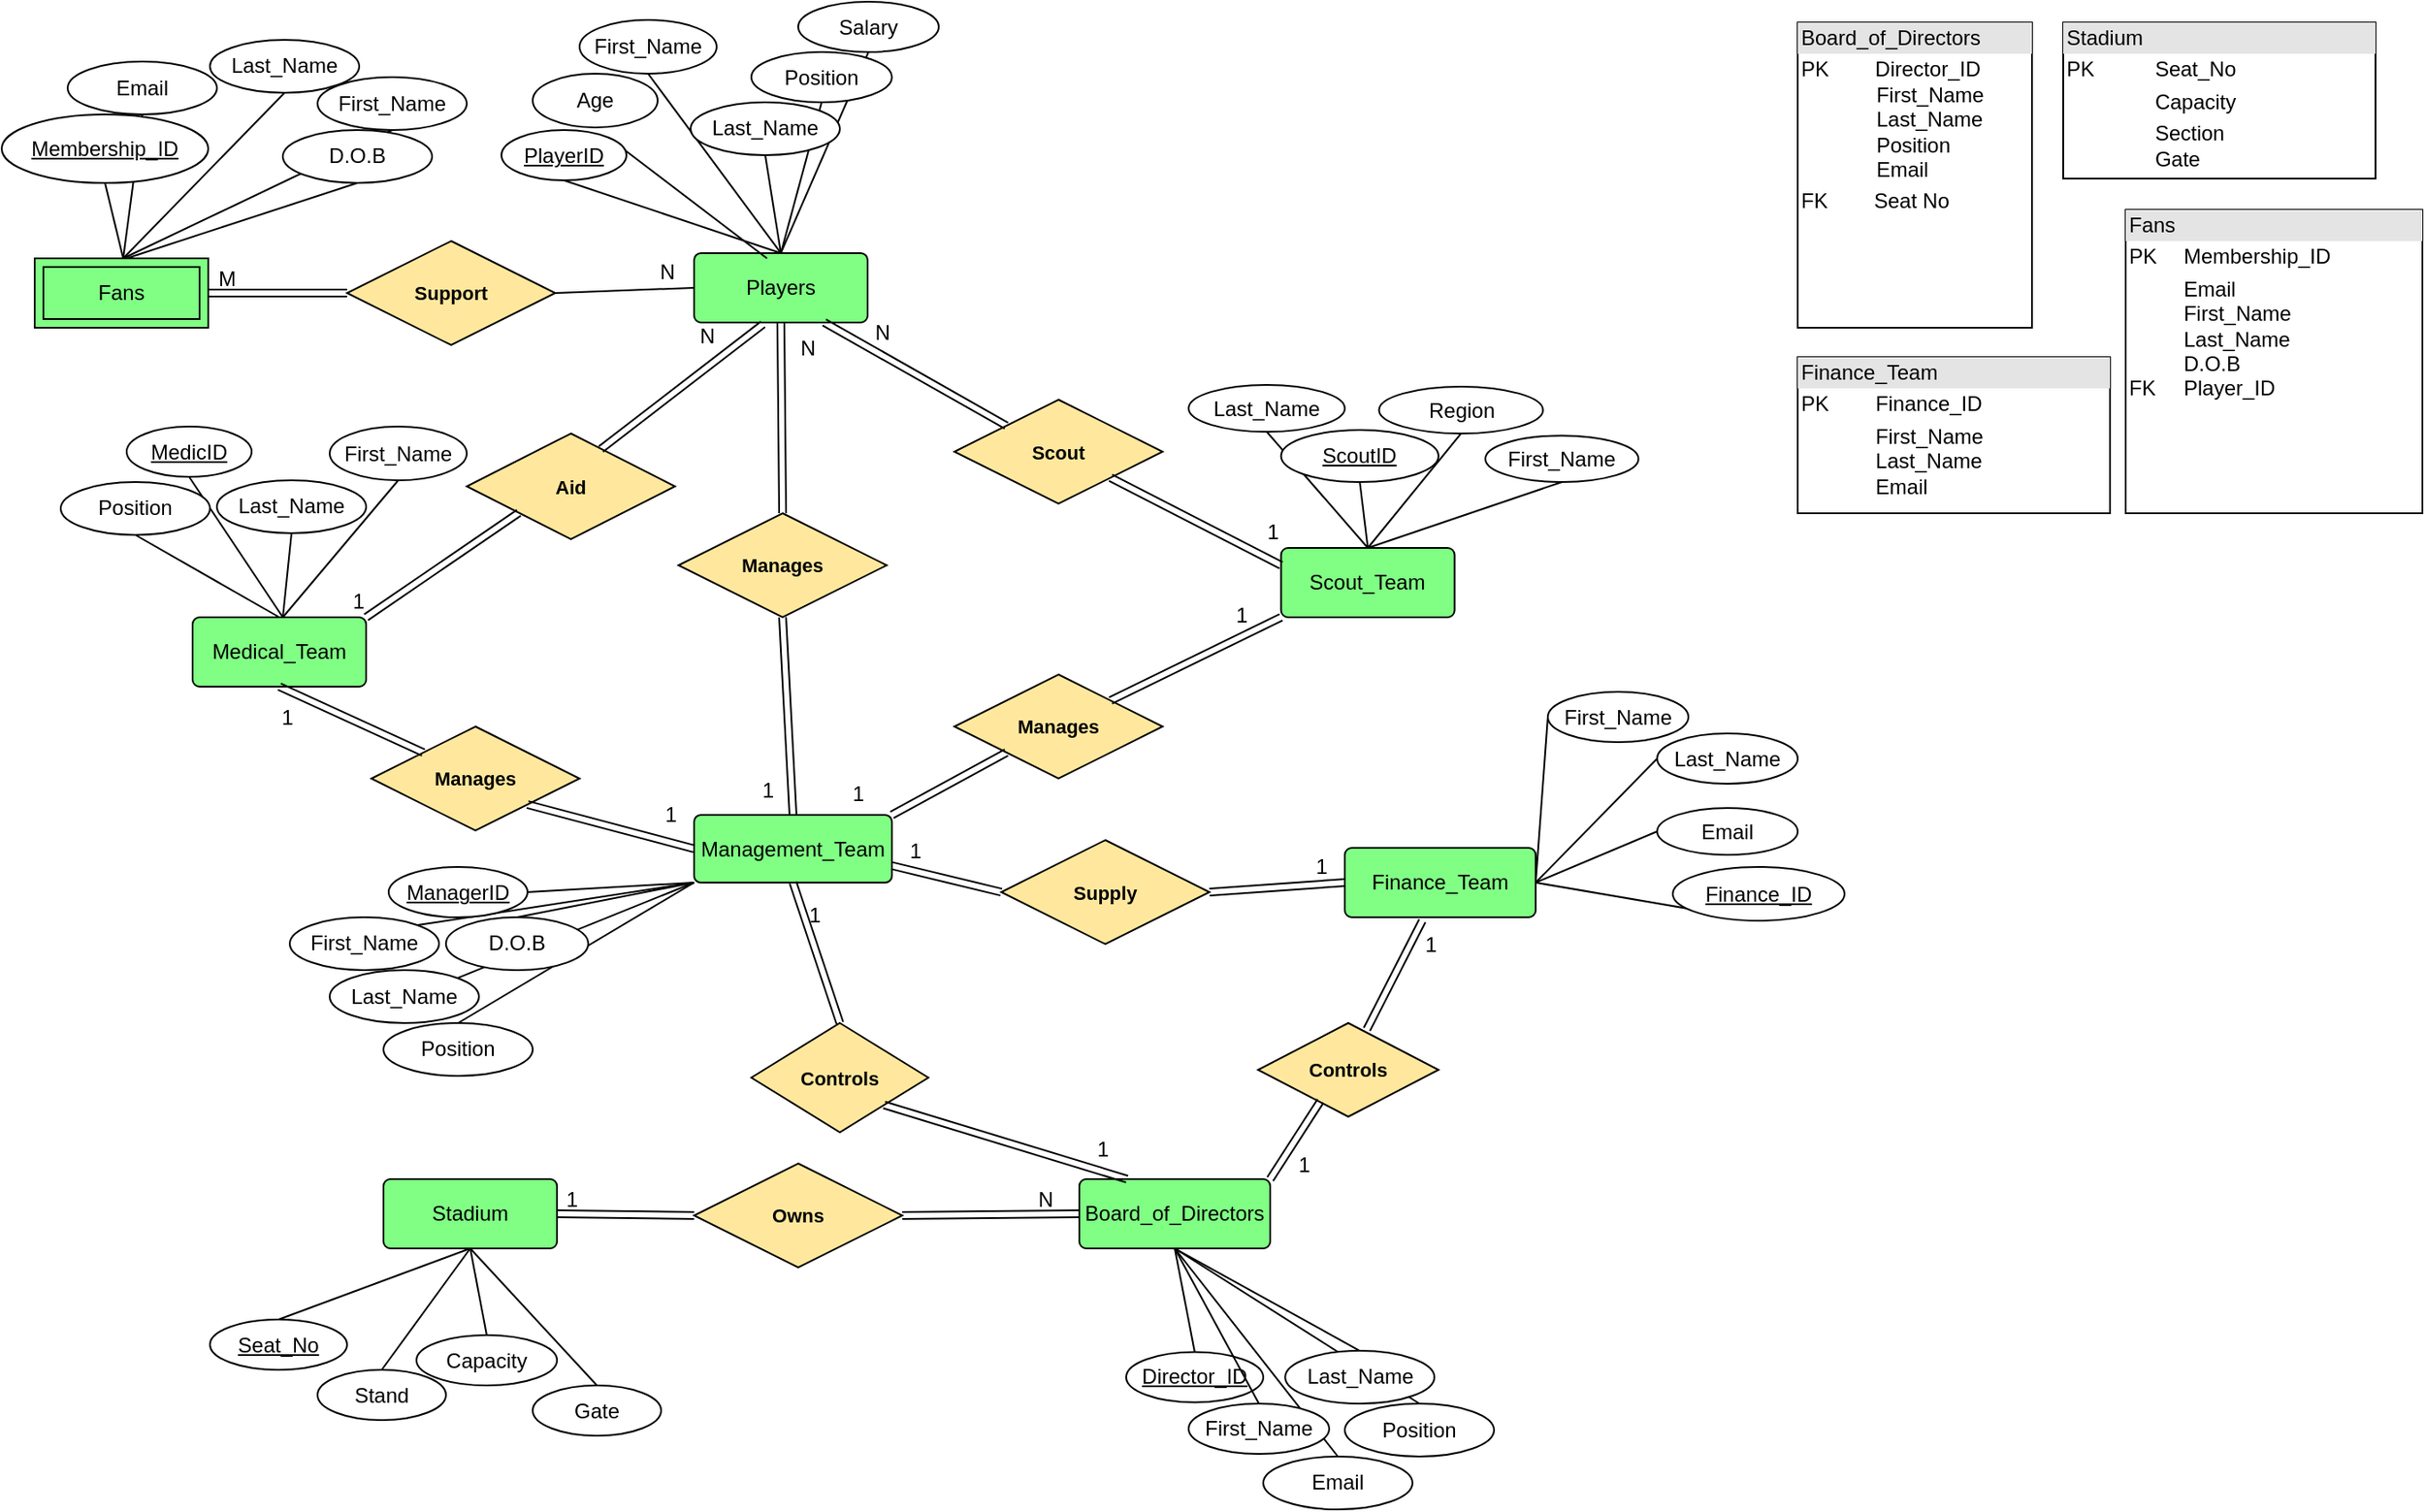 <mxfile version="22.0.6" type="github">
  <diagram name="Page-1" id="B3uiDc8BCZwYj67l_rV6">
    <mxGraphModel dx="2074" dy="1118" grid="1" gridSize="9" guides="1" tooltips="1" connect="1" arrows="1" fold="1" page="1" pageScale="1" pageWidth="1600" pageHeight="1200" math="0" shadow="0">
      <root>
        <mxCell id="0" />
        <mxCell id="1" parent="0" />
        <mxCell id="Jv8CxRxAPjhoaw4eL_sK-127" style="edgeStyle=none;shape=connector;rounded=0;orthogonalLoop=1;jettySize=auto;html=1;exitX=0.5;exitY=0;exitDx=0;exitDy=0;entryX=0.5;entryY=1;entryDx=0;entryDy=0;labelBackgroundColor=default;strokeColor=default;align=center;verticalAlign=middle;fontFamily=Helvetica;fontSize=11;fontColor=default;endArrow=none;endFill=0;" parent="1" source="Jv8CxRxAPjhoaw4eL_sK-25" target="Jv8CxRxAPjhoaw4eL_sK-29" edge="1">
          <mxGeometry relative="1" as="geometry" />
        </mxCell>
        <mxCell id="Jv8CxRxAPjhoaw4eL_sK-25" value="Players" style="rounded=1;arcSize=10;whiteSpace=wrap;html=1;align=center;fillColor=#80FF84;" parent="1" vertex="1">
          <mxGeometry x="399" y="266.97" width="100" height="40" as="geometry" />
        </mxCell>
        <mxCell id="Jv8CxRxAPjhoaw4eL_sK-26" value="Management_Team" style="rounded=1;arcSize=10;whiteSpace=wrap;html=1;align=center;fillColor=#80FF84;" parent="1" vertex="1">
          <mxGeometry x="399" y="591" width="114" height="39" as="geometry" />
        </mxCell>
        <mxCell id="Jv8CxRxAPjhoaw4eL_sK-128" style="edgeStyle=none;shape=connector;rounded=0;orthogonalLoop=1;jettySize=auto;html=1;exitX=0.5;exitY=1;exitDx=0;exitDy=0;entryX=0.5;entryY=0;entryDx=0;entryDy=0;labelBackgroundColor=default;strokeColor=default;align=center;verticalAlign=middle;fontFamily=Helvetica;fontSize=11;fontColor=default;endArrow=none;endFill=0;" parent="1" source="Jv8CxRxAPjhoaw4eL_sK-27" target="Jv8CxRxAPjhoaw4eL_sK-25" edge="1">
          <mxGeometry relative="1" as="geometry" />
        </mxCell>
        <mxCell id="Jv8CxRxAPjhoaw4eL_sK-27" value="Salary" style="ellipse;whiteSpace=wrap;html=1;align=center;" parent="1" vertex="1">
          <mxGeometry x="459" y="122" width="81" height="29" as="geometry" />
        </mxCell>
        <mxCell id="Jv8CxRxAPjhoaw4eL_sK-131" style="edgeStyle=none;shape=connector;rounded=0;orthogonalLoop=1;jettySize=auto;html=1;exitX=0.5;exitY=1;exitDx=0;exitDy=0;entryX=0.5;entryY=0;entryDx=0;entryDy=0;labelBackgroundColor=default;strokeColor=default;align=center;verticalAlign=middle;fontFamily=Helvetica;fontSize=11;fontColor=default;endArrow=none;endFill=0;" parent="1" source="Jv8CxRxAPjhoaw4eL_sK-28" target="Jv8CxRxAPjhoaw4eL_sK-25" edge="1">
          <mxGeometry relative="1" as="geometry" />
        </mxCell>
        <mxCell id="Jv8CxRxAPjhoaw4eL_sK-132" style="edgeStyle=none;shape=connector;rounded=0;orthogonalLoop=1;jettySize=auto;html=1;exitX=1;exitY=0;exitDx=0;exitDy=0;labelBackgroundColor=default;strokeColor=default;align=center;verticalAlign=middle;fontFamily=Helvetica;fontSize=11;fontColor=default;endArrow=none;endFill=0;" parent="1" source="Jv8CxRxAPjhoaw4eL_sK-28" edge="1">
          <mxGeometry relative="1" as="geometry">
            <mxPoint x="441" y="270" as="targetPoint" />
          </mxGeometry>
        </mxCell>
        <mxCell id="Jv8CxRxAPjhoaw4eL_sK-28" value="&lt;font style=&quot;font-size: 12px;&quot;&gt;PlayerID&lt;/font&gt;" style="ellipse;whiteSpace=wrap;html=1;align=center;fontStyle=4;" parent="1" vertex="1">
          <mxGeometry x="288" y="196" width="72" height="29" as="geometry" />
        </mxCell>
        <mxCell id="Jv8CxRxAPjhoaw4eL_sK-29" value="Position" style="ellipse;whiteSpace=wrap;html=1;align=center;" parent="1" vertex="1">
          <mxGeometry x="432" y="151" width="81" height="29" as="geometry" />
        </mxCell>
        <mxCell id="Jv8CxRxAPjhoaw4eL_sK-30" value="Age" style="ellipse;whiteSpace=wrap;html=1;align=center;" parent="1" vertex="1">
          <mxGeometry x="306" y="163.5" width="72" height="31" as="geometry" />
        </mxCell>
        <mxCell id="Jv8CxRxAPjhoaw4eL_sK-130" style="edgeStyle=none;shape=connector;rounded=0;orthogonalLoop=1;jettySize=auto;html=1;exitX=0.5;exitY=1;exitDx=0;exitDy=0;entryX=0.5;entryY=0;entryDx=0;entryDy=0;labelBackgroundColor=default;strokeColor=default;align=center;verticalAlign=middle;fontFamily=Helvetica;fontSize=11;fontColor=default;endArrow=none;endFill=0;" parent="1" source="Jv8CxRxAPjhoaw4eL_sK-31" target="Jv8CxRxAPjhoaw4eL_sK-25" edge="1">
          <mxGeometry relative="1" as="geometry" />
        </mxCell>
        <mxCell id="Jv8CxRxAPjhoaw4eL_sK-31" value="First_Name" style="ellipse;whiteSpace=wrap;html=1;align=center;" parent="1" vertex="1">
          <mxGeometry x="333" y="132.5" width="79" height="31" as="geometry" />
        </mxCell>
        <mxCell id="Jv8CxRxAPjhoaw4eL_sK-129" style="edgeStyle=none;shape=connector;rounded=0;orthogonalLoop=1;jettySize=auto;html=1;exitX=0.5;exitY=1;exitDx=0;exitDy=0;entryX=0.5;entryY=0;entryDx=0;entryDy=0;labelBackgroundColor=default;strokeColor=default;align=center;verticalAlign=middle;fontFamily=Helvetica;fontSize=11;fontColor=default;endArrow=none;endFill=0;" parent="1" source="Jv8CxRxAPjhoaw4eL_sK-32" target="Jv8CxRxAPjhoaw4eL_sK-25" edge="1">
          <mxGeometry relative="1" as="geometry" />
        </mxCell>
        <mxCell id="Jv8CxRxAPjhoaw4eL_sK-32" value="Last_Name" style="ellipse;whiteSpace=wrap;html=1;align=center;" parent="1" vertex="1">
          <mxGeometry x="397" y="180" width="86" height="30.5" as="geometry" />
        </mxCell>
        <mxCell id="Jv8CxRxAPjhoaw4eL_sK-122" style="rounded=0;orthogonalLoop=1;jettySize=auto;html=1;exitX=0.5;exitY=0;exitDx=0;exitDy=0;entryX=0.5;entryY=1;entryDx=0;entryDy=0;endArrow=none;endFill=0;" parent="1" source="Jv8CxRxAPjhoaw4eL_sK-40" target="Jv8CxRxAPjhoaw4eL_sK-43" edge="1">
          <mxGeometry relative="1" as="geometry" />
        </mxCell>
        <mxCell id="Jv8CxRxAPjhoaw4eL_sK-123" style="edgeStyle=none;shape=connector;rounded=0;orthogonalLoop=1;jettySize=auto;html=1;entryX=0.5;entryY=1;entryDx=0;entryDy=0;labelBackgroundColor=default;strokeColor=default;align=center;verticalAlign=middle;fontFamily=Helvetica;fontSize=11;fontColor=default;endArrow=none;endFill=0;exitX=0.5;exitY=0;exitDx=0;exitDy=0;" parent="1" source="Jv8CxRxAPjhoaw4eL_sK-40" target="Jv8CxRxAPjhoaw4eL_sK-45" edge="1">
          <mxGeometry relative="1" as="geometry">
            <mxPoint x="747" y="432" as="sourcePoint" />
          </mxGeometry>
        </mxCell>
        <mxCell id="Jv8CxRxAPjhoaw4eL_sK-40" value="Scout_Team" style="rounded=1;arcSize=10;whiteSpace=wrap;html=1;align=center;fillColor=#80FF84;" parent="1" vertex="1">
          <mxGeometry x="737.27" y="437" width="100" height="40" as="geometry" />
        </mxCell>
        <mxCell id="Jv8CxRxAPjhoaw4eL_sK-146" style="edgeStyle=none;shape=connector;rounded=0;orthogonalLoop=1;jettySize=auto;html=1;exitX=0.5;exitY=0;exitDx=0;exitDy=0;labelBackgroundColor=default;strokeColor=default;align=center;verticalAlign=middle;fontFamily=Helvetica;fontSize=11;fontColor=default;endArrow=none;endFill=0;entryX=0.5;entryY=1;entryDx=0;entryDy=0;" parent="1" target="Jv8CxRxAPjhoaw4eL_sK-145" edge="1">
          <mxGeometry relative="1" as="geometry">
            <mxPoint x="70" y="252" as="targetPoint" />
            <mxPoint x="70" y="270" as="sourcePoint" />
          </mxGeometry>
        </mxCell>
        <mxCell id="Jv8CxRxAPjhoaw4eL_sK-92" style="rounded=0;orthogonalLoop=1;jettySize=auto;html=1;exitX=0.5;exitY=1;exitDx=0;exitDy=0;entryX=0.5;entryY=0;entryDx=0;entryDy=0;strokeColor=#000000;endArrow=none;endFill=0;" parent="1" source="Jv8CxRxAPjhoaw4eL_sK-42" target="Jv8CxRxAPjhoaw4eL_sK-91" edge="1">
          <mxGeometry relative="1" as="geometry" />
        </mxCell>
        <mxCell id="Jv8CxRxAPjhoaw4eL_sK-96" style="rounded=0;orthogonalLoop=1;jettySize=auto;html=1;exitX=0.5;exitY=1;exitDx=0;exitDy=0;entryX=0.5;entryY=0;entryDx=0;entryDy=0;endArrow=none;endFill=0;" parent="1" source="Jv8CxRxAPjhoaw4eL_sK-42" target="Jv8CxRxAPjhoaw4eL_sK-93" edge="1">
          <mxGeometry relative="1" as="geometry" />
        </mxCell>
        <mxCell id="Jv8CxRxAPjhoaw4eL_sK-113" style="rounded=0;orthogonalLoop=1;jettySize=auto;html=1;exitX=0.5;exitY=1;exitDx=0;exitDy=0;entryX=0.5;entryY=0;entryDx=0;entryDy=0;endArrow=none;endFill=0;" parent="1" source="Jv8CxRxAPjhoaw4eL_sK-42" target="Jv8CxRxAPjhoaw4eL_sK-111" edge="1">
          <mxGeometry relative="1" as="geometry" />
        </mxCell>
        <mxCell id="ptD6OZxUXEIBR8QLuf2V-7" style="rounded=0;orthogonalLoop=1;jettySize=auto;html=1;exitX=0.5;exitY=1;exitDx=0;exitDy=0;entryX=0.5;entryY=0;entryDx=0;entryDy=0;endArrow=none;endFill=0;" parent="1" source="Jv8CxRxAPjhoaw4eL_sK-42" target="ptD6OZxUXEIBR8QLuf2V-6" edge="1">
          <mxGeometry relative="1" as="geometry" />
        </mxCell>
        <mxCell id="Jv8CxRxAPjhoaw4eL_sK-42" value="Stadium" style="rounded=1;arcSize=10;whiteSpace=wrap;html=1;align=center;fillColor=#80FF84;" parent="1" vertex="1">
          <mxGeometry x="220" y="801" width="100" height="40" as="geometry" />
        </mxCell>
        <mxCell id="Jv8CxRxAPjhoaw4eL_sK-126" style="edgeStyle=none;shape=connector;rounded=0;orthogonalLoop=1;jettySize=auto;html=1;exitX=0.5;exitY=1;exitDx=0;exitDy=0;labelBackgroundColor=default;strokeColor=default;align=center;verticalAlign=middle;fontFamily=Helvetica;fontSize=11;fontColor=default;endArrow=none;endFill=0;entryX=0.5;entryY=0;entryDx=0;entryDy=0;" parent="1" source="Jv8CxRxAPjhoaw4eL_sK-44" target="Jv8CxRxAPjhoaw4eL_sK-40" edge="1">
          <mxGeometry relative="1" as="geometry">
            <mxPoint x="747" y="459" as="targetPoint" />
          </mxGeometry>
        </mxCell>
        <mxCell id="Jv8CxRxAPjhoaw4eL_sK-125" style="edgeStyle=none;shape=connector;rounded=0;orthogonalLoop=1;jettySize=auto;html=1;exitX=0.5;exitY=1;exitDx=0;exitDy=0;entryX=0.5;entryY=0;entryDx=0;entryDy=0;labelBackgroundColor=default;strokeColor=default;align=center;verticalAlign=middle;fontFamily=Helvetica;fontSize=11;fontColor=default;endArrow=none;endFill=0;" parent="1" source="Jv8CxRxAPjhoaw4eL_sK-46" target="Jv8CxRxAPjhoaw4eL_sK-40" edge="1">
          <mxGeometry relative="1" as="geometry" />
        </mxCell>
        <mxCell id="Jv8CxRxAPjhoaw4eL_sK-43" value="First_Name" style="ellipse;whiteSpace=wrap;html=1;align=center;rotation=0;" parent="1" vertex="1">
          <mxGeometry x="855" y="372.21" width="88.23" height="26.79" as="geometry" />
        </mxCell>
        <mxCell id="Jv8CxRxAPjhoaw4eL_sK-44" value="Last_Name" style="ellipse;whiteSpace=wrap;html=1;align=center;rotation=0;" parent="1" vertex="1">
          <mxGeometry x="684" y="343" width="90" height="27" as="geometry" />
        </mxCell>
        <mxCell id="Jv8CxRxAPjhoaw4eL_sK-45" value="Region" style="ellipse;whiteSpace=wrap;html=1;align=center;rotation=0;" parent="1" vertex="1">
          <mxGeometry x="793.73" y="344" width="94.5" height="27" as="geometry" />
        </mxCell>
        <mxCell id="Jv8CxRxAPjhoaw4eL_sK-46" value="ScoutID" style="ellipse;whiteSpace=wrap;html=1;align=center;fontStyle=4;rotation=0;" parent="1" vertex="1">
          <mxGeometry x="737.27" y="369" width="90.73" height="30" as="geometry" />
        </mxCell>
        <mxCell id="Jv8CxRxAPjhoaw4eL_sK-47" value="Medical_Team" style="rounded=1;arcSize=10;whiteSpace=wrap;html=1;align=center;fillColor=#80FF84;" parent="1" vertex="1">
          <mxGeometry x="110" y="477" width="100" height="40" as="geometry" />
        </mxCell>
        <mxCell id="Jv8CxRxAPjhoaw4eL_sK-56" value="Board_of_Directors" style="rounded=1;arcSize=10;whiteSpace=wrap;html=1;align=center;fillColor=#80FF84;" parent="1" vertex="1">
          <mxGeometry x="621" y="801" width="110" height="40" as="geometry" />
        </mxCell>
        <mxCell id="Jv8CxRxAPjhoaw4eL_sK-57" value="Finance_Team" style="rounded=1;arcSize=10;whiteSpace=wrap;html=1;align=center;strokeColor=#000000;fillColor=#80FF84;" parent="1" vertex="1">
          <mxGeometry x="774" y="610" width="110" height="40" as="geometry" />
        </mxCell>
        <mxCell id="Jv8CxRxAPjhoaw4eL_sK-91" value="Seat_No" style="ellipse;whiteSpace=wrap;html=1;align=center;fontStyle=4;" parent="1" vertex="1">
          <mxGeometry x="120" y="882" width="79" height="29" as="geometry" />
        </mxCell>
        <mxCell id="Jv8CxRxAPjhoaw4eL_sK-93" value="Stand" style="ellipse;whiteSpace=wrap;html=1;align=center;" parent="1" vertex="1">
          <mxGeometry x="182" y="911" width="74" height="29" as="geometry" />
        </mxCell>
        <mxCell id="Jv8CxRxAPjhoaw4eL_sK-111" value="Capacity" style="ellipse;whiteSpace=wrap;html=1;align=center;" parent="1" vertex="1">
          <mxGeometry x="239" y="891" width="81" height="29" as="geometry" />
        </mxCell>
        <mxCell id="Jv8CxRxAPjhoaw4eL_sK-138" style="edgeStyle=none;shape=connector;rounded=0;orthogonalLoop=1;jettySize=auto;html=1;exitX=0.5;exitY=1;exitDx=0;exitDy=0;labelBackgroundColor=default;strokeColor=default;align=center;verticalAlign=middle;fontFamily=Helvetica;fontSize=11;fontColor=default;endArrow=none;endFill=0;" parent="1" source="Jv8CxRxAPjhoaw4eL_sK-133" edge="1">
          <mxGeometry relative="1" as="geometry">
            <mxPoint x="162" y="477" as="targetPoint" />
          </mxGeometry>
        </mxCell>
        <mxCell id="Jv8CxRxAPjhoaw4eL_sK-139" style="edgeStyle=none;shape=connector;rounded=0;orthogonalLoop=1;jettySize=auto;html=1;exitX=0.5;exitY=1;exitDx=0;exitDy=0;labelBackgroundColor=default;strokeColor=default;align=center;verticalAlign=middle;fontFamily=Helvetica;fontSize=11;fontColor=default;endArrow=none;endFill=0;" parent="1" source="Jv8CxRxAPjhoaw4eL_sK-134" edge="1">
          <mxGeometry relative="1" as="geometry">
            <mxPoint x="162" y="477" as="targetPoint" />
          </mxGeometry>
        </mxCell>
        <mxCell id="Jv8CxRxAPjhoaw4eL_sK-133" value="Last_Name" style="ellipse;whiteSpace=wrap;html=1;align=center;" parent="1" vertex="1">
          <mxGeometry x="124" y="398" width="86" height="30.5" as="geometry" />
        </mxCell>
        <mxCell id="Jv8CxRxAPjhoaw4eL_sK-134" value="First_Name" style="ellipse;whiteSpace=wrap;html=1;align=center;" parent="1" vertex="1">
          <mxGeometry x="189" y="367" width="79" height="31" as="geometry" />
        </mxCell>
        <mxCell id="Jv8CxRxAPjhoaw4eL_sK-135" value="&lt;font style=&quot;font-size: 12px;&quot;&gt;MedicID&lt;/font&gt;" style="ellipse;whiteSpace=wrap;html=1;align=center;fontStyle=4;" parent="1" vertex="1">
          <mxGeometry x="72" y="367" width="72" height="29" as="geometry" />
        </mxCell>
        <mxCell id="Jv8CxRxAPjhoaw4eL_sK-137" style="edgeStyle=none;shape=connector;rounded=0;orthogonalLoop=1;jettySize=auto;html=1;exitX=0.5;exitY=1;exitDx=0;exitDy=0;entryX=0.5;entryY=0;entryDx=0;entryDy=0;labelBackgroundColor=default;strokeColor=default;align=center;verticalAlign=middle;fontFamily=Helvetica;fontSize=11;fontColor=default;endArrow=none;endFill=0;" parent="1" source="Jv8CxRxAPjhoaw4eL_sK-136" target="Jv8CxRxAPjhoaw4eL_sK-47" edge="1">
          <mxGeometry relative="1" as="geometry" />
        </mxCell>
        <mxCell id="Jv8CxRxAPjhoaw4eL_sK-140" style="edgeStyle=none;shape=connector;rounded=0;orthogonalLoop=1;jettySize=auto;html=1;exitX=0.5;exitY=1;exitDx=0;exitDy=0;labelBackgroundColor=default;strokeColor=default;align=center;verticalAlign=middle;fontFamily=Helvetica;fontSize=11;fontColor=default;endArrow=none;endFill=0;" parent="1" source="Jv8CxRxAPjhoaw4eL_sK-135" edge="1">
          <mxGeometry relative="1" as="geometry">
            <mxPoint x="162" y="477" as="targetPoint" />
          </mxGeometry>
        </mxCell>
        <mxCell id="Jv8CxRxAPjhoaw4eL_sK-136" value="Position" style="ellipse;whiteSpace=wrap;html=1;align=center;" parent="1" vertex="1">
          <mxGeometry x="34" y="399" width="86" height="30.5" as="geometry" />
        </mxCell>
        <mxCell id="Jv8CxRxAPjhoaw4eL_sK-150" style="edgeStyle=none;shape=connector;rounded=0;orthogonalLoop=1;jettySize=auto;html=1;exitX=0.5;exitY=1;exitDx=0;exitDy=0;entryX=0.5;entryY=0;entryDx=0;entryDy=0;labelBackgroundColor=default;strokeColor=default;align=center;verticalAlign=middle;fontFamily=Helvetica;fontSize=11;fontColor=default;endArrow=none;endFill=0;" parent="1" source="Jv8CxRxAPjhoaw4eL_sK-141" edge="1">
          <mxGeometry relative="1" as="geometry">
            <mxPoint x="70" y="270" as="targetPoint" />
          </mxGeometry>
        </mxCell>
        <mxCell id="Jv8CxRxAPjhoaw4eL_sK-141" value="Email" style="ellipse;whiteSpace=wrap;html=1;align=center;" parent="1" vertex="1">
          <mxGeometry x="38" y="156.5" width="86" height="30.5" as="geometry" />
        </mxCell>
        <mxCell id="Jv8CxRxAPjhoaw4eL_sK-148" style="edgeStyle=none;shape=connector;rounded=0;orthogonalLoop=1;jettySize=auto;html=1;exitX=0.5;exitY=1;exitDx=0;exitDy=0;entryX=0.5;entryY=0;entryDx=0;entryDy=0;labelBackgroundColor=default;strokeColor=default;align=center;verticalAlign=middle;fontFamily=Helvetica;fontSize=11;fontColor=default;endArrow=none;endFill=0;" parent="1" source="Jv8CxRxAPjhoaw4eL_sK-142" edge="1">
          <mxGeometry relative="1" as="geometry">
            <mxPoint x="70" y="270" as="targetPoint" />
          </mxGeometry>
        </mxCell>
        <mxCell id="Jv8CxRxAPjhoaw4eL_sK-142" value="Last_Name" style="ellipse;whiteSpace=wrap;html=1;align=center;" parent="1" vertex="1">
          <mxGeometry x="120" y="144" width="86" height="30.5" as="geometry" />
        </mxCell>
        <mxCell id="Jv8CxRxAPjhoaw4eL_sK-149" style="edgeStyle=none;shape=connector;rounded=0;orthogonalLoop=1;jettySize=auto;html=1;exitX=0.5;exitY=1;exitDx=0;exitDy=0;entryX=0.5;entryY=0;entryDx=0;entryDy=0;labelBackgroundColor=default;strokeColor=default;align=center;verticalAlign=middle;fontFamily=Helvetica;fontSize=11;fontColor=default;endArrow=none;endFill=0;" parent="1" source="Jv8CxRxAPjhoaw4eL_sK-143" edge="1">
          <mxGeometry relative="1" as="geometry">
            <mxPoint x="70" y="270" as="targetPoint" />
          </mxGeometry>
        </mxCell>
        <mxCell id="Jv8CxRxAPjhoaw4eL_sK-143" value="First_Name" style="ellipse;whiteSpace=wrap;html=1;align=center;" parent="1" vertex="1">
          <mxGeometry x="182" y="165.5" width="86" height="30.5" as="geometry" />
        </mxCell>
        <mxCell id="Jv8CxRxAPjhoaw4eL_sK-147" style="edgeStyle=none;shape=connector;rounded=0;orthogonalLoop=1;jettySize=auto;html=1;exitX=0.5;exitY=1;exitDx=0;exitDy=0;labelBackgroundColor=default;strokeColor=default;align=center;verticalAlign=middle;fontFamily=Helvetica;fontSize=11;fontColor=default;endArrow=none;endFill=0;" parent="1" source="Jv8CxRxAPjhoaw4eL_sK-144" edge="1">
          <mxGeometry relative="1" as="geometry">
            <mxPoint x="72" y="270" as="targetPoint" />
          </mxGeometry>
        </mxCell>
        <mxCell id="Jv8CxRxAPjhoaw4eL_sK-144" value="D.O.B" style="ellipse;whiteSpace=wrap;html=1;align=center;" parent="1" vertex="1">
          <mxGeometry x="162" y="196" width="86" height="30.5" as="geometry" />
        </mxCell>
        <mxCell id="Jv8CxRxAPjhoaw4eL_sK-145" value="Membership_ID" style="ellipse;whiteSpace=wrap;html=1;align=center;fontStyle=4;" parent="1" vertex="1">
          <mxGeometry y="187" width="119" height="39.5" as="geometry" />
        </mxCell>
        <mxCell id="Jv8CxRxAPjhoaw4eL_sK-159" style="edgeStyle=none;shape=connector;rounded=0;orthogonalLoop=1;jettySize=auto;html=1;exitX=1;exitY=0;exitDx=0;exitDy=0;entryX=0;entryY=1;entryDx=0;entryDy=0;labelBackgroundColor=default;strokeColor=default;align=center;verticalAlign=middle;fontFamily=Helvetica;fontSize=11;fontColor=default;endArrow=none;endFill=0;" parent="1" source="Jv8CxRxAPjhoaw4eL_sK-151" target="Jv8CxRxAPjhoaw4eL_sK-26" edge="1">
          <mxGeometry relative="1" as="geometry" />
        </mxCell>
        <mxCell id="Jv8CxRxAPjhoaw4eL_sK-151" value="Last_Name" style="ellipse;whiteSpace=wrap;html=1;align=center;" parent="1" vertex="1">
          <mxGeometry x="189" y="680.5" width="86" height="30.5" as="geometry" />
        </mxCell>
        <mxCell id="Jv8CxRxAPjhoaw4eL_sK-160" style="edgeStyle=none;shape=connector;rounded=0;orthogonalLoop=1;jettySize=auto;html=1;exitX=1;exitY=0;exitDx=0;exitDy=0;entryX=0;entryY=1;entryDx=0;entryDy=0;labelBackgroundColor=default;strokeColor=default;align=center;verticalAlign=middle;fontFamily=Helvetica;fontSize=11;fontColor=default;endArrow=none;endFill=0;" parent="1" source="Jv8CxRxAPjhoaw4eL_sK-152" target="Jv8CxRxAPjhoaw4eL_sK-26" edge="1">
          <mxGeometry relative="1" as="geometry" />
        </mxCell>
        <mxCell id="Jv8CxRxAPjhoaw4eL_sK-152" value="First_Name" style="ellipse;whiteSpace=wrap;html=1;align=center;" parent="1" vertex="1">
          <mxGeometry x="166" y="650" width="86" height="30.5" as="geometry" />
        </mxCell>
        <mxCell id="Jv8CxRxAPjhoaw4eL_sK-158" style="edgeStyle=none;shape=connector;rounded=0;orthogonalLoop=1;jettySize=auto;html=1;exitX=0.5;exitY=0;exitDx=0;exitDy=0;labelBackgroundColor=default;strokeColor=default;align=center;verticalAlign=middle;fontFamily=Helvetica;fontSize=11;fontColor=default;endArrow=none;endFill=0;entryX=0;entryY=1;entryDx=0;entryDy=0;" parent="1" source="Jv8CxRxAPjhoaw4eL_sK-153" target="Jv8CxRxAPjhoaw4eL_sK-26" edge="1">
          <mxGeometry relative="1" as="geometry">
            <mxPoint x="387" y="657" as="targetPoint" />
          </mxGeometry>
        </mxCell>
        <mxCell id="Jv8CxRxAPjhoaw4eL_sK-153" value="Position" style="ellipse;whiteSpace=wrap;html=1;align=center;" parent="1" vertex="1">
          <mxGeometry x="220" y="711" width="86" height="30.5" as="geometry" />
        </mxCell>
        <mxCell id="Jv8CxRxAPjhoaw4eL_sK-156" style="edgeStyle=none;shape=connector;rounded=0;orthogonalLoop=1;jettySize=auto;html=1;exitX=0.5;exitY=0;exitDx=0;exitDy=0;entryX=0;entryY=1;entryDx=0;entryDy=0;labelBackgroundColor=default;strokeColor=default;align=center;verticalAlign=middle;fontFamily=Helvetica;fontSize=11;fontColor=default;endArrow=none;endFill=0;" parent="1" source="Jv8CxRxAPjhoaw4eL_sK-154" target="Jv8CxRxAPjhoaw4eL_sK-26" edge="1">
          <mxGeometry relative="1" as="geometry" />
        </mxCell>
        <mxCell id="Jv8CxRxAPjhoaw4eL_sK-154" value="D.O.B" style="ellipse;whiteSpace=wrap;html=1;align=center;" parent="1" vertex="1">
          <mxGeometry x="256" y="650" width="82" height="30.5" as="geometry" />
        </mxCell>
        <mxCell id="Jv8CxRxAPjhoaw4eL_sK-157" style="edgeStyle=none;shape=connector;rounded=0;orthogonalLoop=1;jettySize=auto;html=1;exitX=1;exitY=0.5;exitDx=0;exitDy=0;entryX=0;entryY=1;entryDx=0;entryDy=0;labelBackgroundColor=default;strokeColor=default;align=center;verticalAlign=middle;fontFamily=Helvetica;fontSize=11;fontColor=default;endArrow=none;endFill=0;" parent="1" source="Jv8CxRxAPjhoaw4eL_sK-155" target="Jv8CxRxAPjhoaw4eL_sK-26" edge="1">
          <mxGeometry relative="1" as="geometry" />
        </mxCell>
        <mxCell id="Jv8CxRxAPjhoaw4eL_sK-168" style="edgeStyle=none;shape=connector;rounded=0;orthogonalLoop=1;jettySize=auto;html=1;entryX=1;entryY=0.5;entryDx=0;entryDy=0;labelBackgroundColor=default;strokeColor=default;align=center;verticalAlign=middle;fontFamily=Helvetica;fontSize=11;fontColor=default;endArrow=none;endFill=0;exitX=0.5;exitY=1;exitDx=0;exitDy=0;" parent="1" source="Jv8CxRxAPjhoaw4eL_sK-171" target="Jv8CxRxAPjhoaw4eL_sK-57" edge="1">
          <mxGeometry relative="1" as="geometry">
            <mxPoint x="905" y="642" as="sourcePoint" />
            <mxPoint x="856.23" y="552.25" as="targetPoint" />
          </mxGeometry>
        </mxCell>
        <mxCell id="Jv8CxRxAPjhoaw4eL_sK-155" value="ManagerID" style="ellipse;whiteSpace=wrap;html=1;align=center;fontStyle=4;" parent="1" vertex="1">
          <mxGeometry x="223" y="621" width="80" height="29" as="geometry" />
        </mxCell>
        <mxCell id="Jv8CxRxAPjhoaw4eL_sK-166" style="edgeStyle=none;shape=connector;rounded=0;orthogonalLoop=1;jettySize=auto;html=1;exitX=0.5;exitY=0;exitDx=0;exitDy=0;entryX=0.5;entryY=1;entryDx=0;entryDy=0;labelBackgroundColor=default;strokeColor=default;align=center;verticalAlign=middle;fontFamily=Helvetica;fontSize=11;fontColor=default;endArrow=none;endFill=0;" parent="1" source="Jv8CxRxAPjhoaw4eL_sK-161" target="Jv8CxRxAPjhoaw4eL_sK-56" edge="1">
          <mxGeometry relative="1" as="geometry" />
        </mxCell>
        <mxCell id="Jv8CxRxAPjhoaw4eL_sK-170" style="edgeStyle=none;shape=connector;rounded=0;orthogonalLoop=1;jettySize=auto;html=1;exitX=0.5;exitY=0;exitDx=0;exitDy=0;labelBackgroundColor=default;strokeColor=default;align=center;verticalAlign=middle;fontFamily=Helvetica;fontSize=11;fontColor=default;endArrow=none;endFill=0;entryX=0.5;entryY=1;entryDx=0;entryDy=0;" parent="1" source="Jv8CxRxAPjhoaw4eL_sK-165" target="Jv8CxRxAPjhoaw4eL_sK-56" edge="1">
          <mxGeometry relative="1" as="geometry">
            <mxPoint x="657" y="864" as="targetPoint" />
          </mxGeometry>
        </mxCell>
        <mxCell id="Jv8CxRxAPjhoaw4eL_sK-161" value="Director_ID" style="ellipse;whiteSpace=wrap;html=1;align=center;fontStyle=4;" parent="1" vertex="1">
          <mxGeometry x="648" y="900.75" width="79" height="29" as="geometry" />
        </mxCell>
        <mxCell id="Jv8CxRxAPjhoaw4eL_sK-169" style="edgeStyle=none;shape=connector;rounded=0;orthogonalLoop=1;jettySize=auto;html=1;exitX=0.5;exitY=0;exitDx=0;exitDy=0;entryX=0.5;entryY=1;entryDx=0;entryDy=0;labelBackgroundColor=default;strokeColor=default;align=center;verticalAlign=middle;fontFamily=Helvetica;fontSize=11;fontColor=default;endArrow=none;endFill=0;" parent="1" source="Jv8CxRxAPjhoaw4eL_sK-164" target="Jv8CxRxAPjhoaw4eL_sK-56" edge="1">
          <mxGeometry relative="1" as="geometry" />
        </mxCell>
        <mxCell id="Jv8CxRxAPjhoaw4eL_sK-174" style="edgeStyle=none;shape=connector;rounded=0;orthogonalLoop=1;jettySize=auto;html=1;exitX=0.5;exitY=0;exitDx=0;exitDy=0;entryX=0.5;entryY=1;entryDx=0;entryDy=0;labelBackgroundColor=default;strokeColor=default;align=center;verticalAlign=middle;fontFamily=Helvetica;fontSize=11;fontColor=default;endArrow=none;endFill=0;" parent="1" source="Jv8CxRxAPjhoaw4eL_sK-162" target="Jv8CxRxAPjhoaw4eL_sK-56" edge="1">
          <mxGeometry relative="1" as="geometry" />
        </mxCell>
        <mxCell id="Jv8CxRxAPjhoaw4eL_sK-162" value="First_Name" style="ellipse;whiteSpace=wrap;html=1;align=center;" parent="1" vertex="1">
          <mxGeometry x="684" y="930.5" width="81" height="29" as="geometry" />
        </mxCell>
        <mxCell id="Jv8CxRxAPjhoaw4eL_sK-167" style="edgeStyle=none;shape=connector;rounded=0;orthogonalLoop=1;jettySize=auto;html=1;exitX=0.5;exitY=0;exitDx=0;exitDy=0;labelBackgroundColor=default;strokeColor=default;align=center;verticalAlign=middle;fontFamily=Helvetica;fontSize=11;fontColor=default;endArrow=none;endFill=0;entryX=0.5;entryY=1;entryDx=0;entryDy=0;" parent="1" source="Jv8CxRxAPjhoaw4eL_sK-163" target="Jv8CxRxAPjhoaw4eL_sK-56" edge="1">
          <mxGeometry relative="1" as="geometry">
            <mxPoint x="693" y="846" as="targetPoint" />
          </mxGeometry>
        </mxCell>
        <mxCell id="Jv8CxRxAPjhoaw4eL_sK-163" value="Last_Name" style="ellipse;whiteSpace=wrap;html=1;align=center;" parent="1" vertex="1">
          <mxGeometry x="739.64" y="900" width="86" height="30.5" as="geometry" />
        </mxCell>
        <mxCell id="Jv8CxRxAPjhoaw4eL_sK-164" value="Position" style="ellipse;whiteSpace=wrap;html=1;align=center;" parent="1" vertex="1">
          <mxGeometry x="774" y="930.5" width="86" height="30.5" as="geometry" />
        </mxCell>
        <mxCell id="Jv8CxRxAPjhoaw4eL_sK-176" style="edgeStyle=none;shape=connector;rounded=0;orthogonalLoop=1;jettySize=auto;html=1;exitX=0;exitY=0.5;exitDx=0;exitDy=0;labelBackgroundColor=default;strokeColor=default;align=center;verticalAlign=middle;fontFamily=Helvetica;fontSize=11;fontColor=default;endArrow=none;endFill=0;entryX=1;entryY=0.5;entryDx=0;entryDy=0;" parent="1" source="Jv8CxRxAPjhoaw4eL_sK-172" target="Jv8CxRxAPjhoaw4eL_sK-57" edge="1">
          <mxGeometry relative="1" as="geometry">
            <mxPoint x="882" y="603" as="targetPoint" />
          </mxGeometry>
        </mxCell>
        <mxCell id="Jv8CxRxAPjhoaw4eL_sK-165" value="Email" style="ellipse;whiteSpace=wrap;html=1;align=center;" parent="1" vertex="1">
          <mxGeometry x="727" y="961" width="86" height="30.5" as="geometry" />
        </mxCell>
        <mxCell id="Jv8CxRxAPjhoaw4eL_sK-171" value="Finance_ID" style="ellipse;whiteSpace=wrap;html=1;align=center;fontStyle=4;" parent="1" vertex="1">
          <mxGeometry x="963" y="621" width="99" height="31" as="geometry" />
        </mxCell>
        <mxCell id="Jv8CxRxAPjhoaw4eL_sK-172" value="First_Name" style="ellipse;whiteSpace=wrap;html=1;align=center;" parent="1" vertex="1">
          <mxGeometry x="891" y="520" width="81" height="29" as="geometry" />
        </mxCell>
        <mxCell id="Jv8CxRxAPjhoaw4eL_sK-175" style="edgeStyle=none;shape=connector;rounded=0;orthogonalLoop=1;jettySize=auto;html=1;exitX=0;exitY=0.5;exitDx=0;exitDy=0;entryX=1;entryY=0.5;entryDx=0;entryDy=0;labelBackgroundColor=default;strokeColor=default;align=center;verticalAlign=middle;fontFamily=Helvetica;fontSize=11;fontColor=default;endArrow=none;endFill=0;" parent="1" source="Jv8CxRxAPjhoaw4eL_sK-173" target="Jv8CxRxAPjhoaw4eL_sK-57" edge="1">
          <mxGeometry relative="1" as="geometry" />
        </mxCell>
        <mxCell id="Jv8CxRxAPjhoaw4eL_sK-173" value="Last_Name" style="ellipse;whiteSpace=wrap;html=1;align=center;" parent="1" vertex="1">
          <mxGeometry x="954" y="544" width="81" height="29" as="geometry" />
        </mxCell>
        <mxCell id="Jv8CxRxAPjhoaw4eL_sK-178" style="edgeStyle=none;shape=connector;rounded=0;orthogonalLoop=1;jettySize=auto;html=1;exitX=0;exitY=0.5;exitDx=0;exitDy=0;entryX=1;entryY=0.5;entryDx=0;entryDy=0;labelBackgroundColor=default;strokeColor=default;align=center;verticalAlign=middle;fontFamily=Helvetica;fontSize=11;fontColor=default;endArrow=none;endFill=0;" parent="1" source="Jv8CxRxAPjhoaw4eL_sK-177" target="Jv8CxRxAPjhoaw4eL_sK-57" edge="1">
          <mxGeometry relative="1" as="geometry" />
        </mxCell>
        <mxCell id="Jv8CxRxAPjhoaw4eL_sK-177" value="Email" style="ellipse;whiteSpace=wrap;html=1;align=center;" parent="1" vertex="1">
          <mxGeometry x="954" y="587" width="81" height="27" as="geometry" />
        </mxCell>
        <mxCell id="Jv8CxRxAPjhoaw4eL_sK-182" value="Owns" style="shape=rhombus;perimeter=rhombusPerimeter;whiteSpace=wrap;html=1;align=center;fontFamily=Helvetica;fontSize=11;fontColor=default;fillColor=#FFE89E;fontStyle=1" parent="1" vertex="1">
          <mxGeometry x="399" y="792" width="120" height="60" as="geometry" />
        </mxCell>
        <mxCell id="Jv8CxRxAPjhoaw4eL_sK-183" value="Controls" style="shape=rhombus;perimeter=rhombusPerimeter;whiteSpace=wrap;html=1;align=center;fontFamily=Helvetica;fontSize=11;fontColor=default;fillColor=#FFE89E;fontStyle=1" parent="1" vertex="1">
          <mxGeometry x="432" y="711" width="102" height="63" as="geometry" />
        </mxCell>
        <mxCell id="Jv8CxRxAPjhoaw4eL_sK-185" value="Controls" style="shape=rhombus;perimeter=rhombusPerimeter;whiteSpace=wrap;html=1;align=center;fontFamily=Helvetica;fontSize=11;fontColor=default;fillColor=#FFE89E;fontStyle=1" parent="1" vertex="1">
          <mxGeometry x="724" y="711" width="104" height="54" as="geometry" />
        </mxCell>
        <mxCell id="Jv8CxRxAPjhoaw4eL_sK-189" value="Scout" style="shape=rhombus;perimeter=rhombusPerimeter;whiteSpace=wrap;html=1;align=center;fontFamily=Helvetica;fontSize=11;fontColor=default;fillColor=#FFE89E;fontStyle=1" parent="1" vertex="1">
          <mxGeometry x="549" y="351.5" width="120" height="60" as="geometry" />
        </mxCell>
        <mxCell id="Jv8CxRxAPjhoaw4eL_sK-191" value="Aid" style="shape=rhombus;perimeter=rhombusPerimeter;whiteSpace=wrap;html=1;align=center;fontFamily=Helvetica;fontSize=11;fontColor=default;fillColor=#FFE89E;fontStyle=1" parent="1" vertex="1">
          <mxGeometry x="268" y="371" width="120" height="61" as="geometry" />
        </mxCell>
        <mxCell id="Jv8CxRxAPjhoaw4eL_sK-194" value="Supply" style="shape=rhombus;perimeter=rhombusPerimeter;whiteSpace=wrap;html=1;align=center;fontFamily=Helvetica;fontSize=11;fontColor=default;fillColor=#FFE89E;fontStyle=1" parent="1" vertex="1">
          <mxGeometry x="576" y="605.5" width="120" height="60" as="geometry" />
        </mxCell>
        <mxCell id="0EcRMQxFzFrVklDDm5Fc-7" value="" style="shape=link;html=1;rounded=0;entryX=0;entryY=0.5;entryDx=0;entryDy=0;exitX=1;exitY=0.5;exitDx=0;exitDy=0;" parent="1" target="Jv8CxRxAPjhoaw4eL_sK-187" edge="1">
          <mxGeometry relative="1" as="geometry">
            <mxPoint x="119" y="290" as="sourcePoint" />
            <mxPoint x="390" y="290" as="targetPoint" />
          </mxGeometry>
        </mxCell>
        <mxCell id="0EcRMQxFzFrVklDDm5Fc-8" value="M" style="resizable=0;html=1;whiteSpace=wrap;align=left;verticalAlign=bottom;" parent="0EcRMQxFzFrVklDDm5Fc-7" connectable="0" vertex="1">
          <mxGeometry x="-1" relative="1" as="geometry">
            <mxPoint x="4" as="offset" />
          </mxGeometry>
        </mxCell>
        <mxCell id="Jv8CxRxAPjhoaw4eL_sK-187" value="Support" style="shape=rhombus;perimeter=rhombusPerimeter;whiteSpace=wrap;html=1;align=center;fontFamily=Helvetica;fontSize=11;fontColor=default;fillColor=#FFE89E;fontStyle=1" parent="1" vertex="1">
          <mxGeometry x="199" y="260" width="120" height="60" as="geometry" />
        </mxCell>
        <mxCell id="0EcRMQxFzFrVklDDm5Fc-11" value="" style="shape=link;html=1;rounded=0;entryX=0;entryY=0.5;entryDx=0;entryDy=0;exitX=1;exitY=0.5;exitDx=0;exitDy=0;" parent="1" source="Jv8CxRxAPjhoaw4eL_sK-182" target="Jv8CxRxAPjhoaw4eL_sK-56" edge="1">
          <mxGeometry relative="1" as="geometry">
            <mxPoint x="414" y="909" as="sourcePoint" />
            <mxPoint x="574" y="909" as="targetPoint" />
          </mxGeometry>
        </mxCell>
        <mxCell id="0EcRMQxFzFrVklDDm5Fc-12" value="N" style="resizable=0;html=1;whiteSpace=wrap;align=right;verticalAlign=bottom;" parent="0EcRMQxFzFrVklDDm5Fc-11" connectable="0" vertex="1">
          <mxGeometry x="1" relative="1" as="geometry">
            <mxPoint x="-13" as="offset" />
          </mxGeometry>
        </mxCell>
        <mxCell id="0EcRMQxFzFrVklDDm5Fc-13" value="" style="shape=link;html=1;rounded=0;entryX=1;entryY=0.5;entryDx=0;entryDy=0;exitX=0;exitY=0.5;exitDx=0;exitDy=0;" parent="1" source="Jv8CxRxAPjhoaw4eL_sK-182" target="Jv8CxRxAPjhoaw4eL_sK-42" edge="1">
          <mxGeometry relative="1" as="geometry">
            <mxPoint x="405" y="981" as="sourcePoint" />
            <mxPoint x="565" y="981" as="targetPoint" />
          </mxGeometry>
        </mxCell>
        <mxCell id="0EcRMQxFzFrVklDDm5Fc-14" value="1" style="resizable=0;html=1;whiteSpace=wrap;align=right;verticalAlign=bottom;" parent="0EcRMQxFzFrVklDDm5Fc-13" connectable="0" vertex="1">
          <mxGeometry x="1" relative="1" as="geometry">
            <mxPoint x="13" as="offset" />
          </mxGeometry>
        </mxCell>
        <mxCell id="0EcRMQxFzFrVklDDm5Fc-19" value="" style="shape=link;html=1;rounded=0;exitX=0.644;exitY=0.148;exitDx=0;exitDy=0;exitPerimeter=0;entryX=0.397;entryY=1.026;entryDx=0;entryDy=0;entryPerimeter=0;" parent="1" source="Jv8CxRxAPjhoaw4eL_sK-191" target="Jv8CxRxAPjhoaw4eL_sK-25" edge="1">
          <mxGeometry relative="1" as="geometry">
            <mxPoint x="279" y="477" as="sourcePoint" />
            <mxPoint x="449" y="324" as="targetPoint" />
          </mxGeometry>
        </mxCell>
        <mxCell id="0EcRMQxFzFrVklDDm5Fc-20" value="N" style="resizable=0;html=1;whiteSpace=wrap;align=right;verticalAlign=bottom;" parent="0EcRMQxFzFrVklDDm5Fc-19" connectable="0" vertex="1">
          <mxGeometry x="1" relative="1" as="geometry">
            <mxPoint x="-26" y="16" as="offset" />
          </mxGeometry>
        </mxCell>
        <mxCell id="0EcRMQxFzFrVklDDm5Fc-21" value="" style="shape=link;html=1;rounded=0;entryX=1;entryY=0;entryDx=0;entryDy=0;exitX=0;exitY=1;exitDx=0;exitDy=0;" parent="1" source="Jv8CxRxAPjhoaw4eL_sK-191" target="Jv8CxRxAPjhoaw4eL_sK-47" edge="1">
          <mxGeometry relative="1" as="geometry">
            <mxPoint x="275" y="441" as="sourcePoint" />
            <mxPoint x="435" y="441" as="targetPoint" />
          </mxGeometry>
        </mxCell>
        <mxCell id="0EcRMQxFzFrVklDDm5Fc-22" value="1" style="resizable=0;html=1;whiteSpace=wrap;align=right;verticalAlign=bottom;" parent="0EcRMQxFzFrVklDDm5Fc-21" connectable="0" vertex="1">
          <mxGeometry x="1" relative="1" as="geometry" />
        </mxCell>
        <mxCell id="0EcRMQxFzFrVklDDm5Fc-25" value="" style="shape=link;html=1;rounded=0;entryX=0;entryY=0.25;entryDx=0;entryDy=0;exitX=1;exitY=1;exitDx=0;exitDy=0;" parent="1" source="Jv8CxRxAPjhoaw4eL_sK-189" target="Jv8CxRxAPjhoaw4eL_sK-40" edge="1">
          <mxGeometry relative="1" as="geometry">
            <mxPoint x="653" y="427" as="sourcePoint" />
            <mxPoint x="565" y="487" as="targetPoint" />
          </mxGeometry>
        </mxCell>
        <mxCell id="0EcRMQxFzFrVklDDm5Fc-26" value="1" style="resizable=0;html=1;whiteSpace=wrap;align=right;verticalAlign=bottom;" parent="0EcRMQxFzFrVklDDm5Fc-25" connectable="0" vertex="1">
          <mxGeometry x="1" relative="1" as="geometry">
            <mxPoint y="-11" as="offset" />
          </mxGeometry>
        </mxCell>
        <mxCell id="0EcRMQxFzFrVklDDm5Fc-28" value="Manages" style="shape=rhombus;perimeter=rhombusPerimeter;whiteSpace=wrap;html=1;align=center;fontFamily=Helvetica;fontSize=11;fontColor=default;fillColor=#FFE89E;fontStyle=1" parent="1" vertex="1">
          <mxGeometry x="390" y="417" width="120" height="60" as="geometry" />
        </mxCell>
        <mxCell id="0EcRMQxFzFrVklDDm5Fc-30" value="" style="shape=link;html=1;rounded=0;exitX=0.5;exitY=0;exitDx=0;exitDy=0;entryX=0.5;entryY=1;entryDx=0;entryDy=0;" parent="1" source="0EcRMQxFzFrVklDDm5Fc-28" target="Jv8CxRxAPjhoaw4eL_sK-25" edge="1">
          <mxGeometry relative="1" as="geometry">
            <mxPoint x="534" y="399" as="sourcePoint" />
            <mxPoint x="443" y="327" as="targetPoint" />
          </mxGeometry>
        </mxCell>
        <mxCell id="0EcRMQxFzFrVklDDm5Fc-31" value="N" style="resizable=0;html=1;whiteSpace=wrap;align=right;verticalAlign=bottom;" parent="0EcRMQxFzFrVklDDm5Fc-30" connectable="0" vertex="1">
          <mxGeometry x="1" relative="1" as="geometry">
            <mxPoint x="64" y="14" as="offset" />
          </mxGeometry>
        </mxCell>
        <mxCell id="0EcRMQxFzFrVklDDm5Fc-32" value="" style="shape=link;html=1;rounded=0;entryX=0.5;entryY=0;entryDx=0;entryDy=0;exitX=0.5;exitY=1;exitDx=0;exitDy=0;" parent="1" source="0EcRMQxFzFrVklDDm5Fc-28" target="Jv8CxRxAPjhoaw4eL_sK-26" edge="1">
          <mxGeometry relative="1" as="geometry">
            <mxPoint x="468" y="486" as="sourcePoint" />
            <mxPoint x="565" y="544" as="targetPoint" />
            <Array as="points" />
          </mxGeometry>
        </mxCell>
        <mxCell id="0EcRMQxFzFrVklDDm5Fc-33" value="1" style="resizable=0;html=1;whiteSpace=wrap;align=right;verticalAlign=bottom;" parent="0EcRMQxFzFrVklDDm5Fc-32" connectable="0" vertex="1">
          <mxGeometry x="1" relative="1" as="geometry">
            <mxPoint x="-9" y="-5" as="offset" />
          </mxGeometry>
        </mxCell>
        <mxCell id="0EcRMQxFzFrVklDDm5Fc-35" value="Manages" style="shape=rhombus;perimeter=rhombusPerimeter;whiteSpace=wrap;html=1;align=center;fontFamily=Helvetica;fontSize=11;fontColor=default;fillColor=#FFE89E;fontStyle=1" parent="1" vertex="1">
          <mxGeometry x="213" y="540" width="120" height="60" as="geometry" />
        </mxCell>
        <mxCell id="0EcRMQxFzFrVklDDm5Fc-34" value="Manages" style="shape=rhombus;perimeter=rhombusPerimeter;whiteSpace=wrap;html=1;align=center;fontFamily=Helvetica;fontSize=11;fontColor=default;fillColor=#FFE89E;fontStyle=1" parent="1" vertex="1">
          <mxGeometry x="549" y="510" width="120" height="60" as="geometry" />
        </mxCell>
        <mxCell id="0EcRMQxFzFrVklDDm5Fc-38" value="" style="shape=link;html=1;rounded=0;entryX=0.5;entryY=1;entryDx=0;entryDy=0;exitX=0;exitY=0;exitDx=0;exitDy=0;" parent="1" source="0EcRMQxFzFrVklDDm5Fc-35" target="Jv8CxRxAPjhoaw4eL_sK-47" edge="1">
          <mxGeometry relative="1" as="geometry">
            <mxPoint x="307" y="426" as="sourcePoint" />
            <mxPoint x="219" y="486" as="targetPoint" />
          </mxGeometry>
        </mxCell>
        <mxCell id="0EcRMQxFzFrVklDDm5Fc-39" value="1" style="resizable=0;html=1;whiteSpace=wrap;align=right;verticalAlign=bottom;" parent="0EcRMQxFzFrVklDDm5Fc-38" connectable="0" vertex="1">
          <mxGeometry x="1" relative="1" as="geometry">
            <mxPoint x="10" y="27" as="offset" />
          </mxGeometry>
        </mxCell>
        <mxCell id="0EcRMQxFzFrVklDDm5Fc-40" value="" style="shape=link;html=1;rounded=0;entryX=1;entryY=1;entryDx=0;entryDy=0;exitX=0;exitY=0.5;exitDx=0;exitDy=0;" parent="1" source="Jv8CxRxAPjhoaw4eL_sK-26" target="0EcRMQxFzFrVklDDm5Fc-35" edge="1">
          <mxGeometry relative="1" as="geometry">
            <mxPoint x="252" y="564" as="sourcePoint" />
            <mxPoint x="169" y="526" as="targetPoint" />
          </mxGeometry>
        </mxCell>
        <mxCell id="0EcRMQxFzFrVklDDm5Fc-41" value="1" style="resizable=0;html=1;whiteSpace=wrap;align=right;verticalAlign=bottom;" parent="0EcRMQxFzFrVklDDm5Fc-40" connectable="0" vertex="1">
          <mxGeometry x="1" relative="1" as="geometry">
            <mxPoint x="88" y="15" as="offset" />
          </mxGeometry>
        </mxCell>
        <mxCell id="0EcRMQxFzFrVklDDm5Fc-42" value="" style="shape=link;html=1;rounded=0;exitX=1;exitY=0;exitDx=0;exitDy=0;entryX=0;entryY=1;entryDx=0;entryDy=0;" parent="1" source="Jv8CxRxAPjhoaw4eL_sK-26" target="0EcRMQxFzFrVklDDm5Fc-34" edge="1">
          <mxGeometry relative="1" as="geometry">
            <mxPoint x="555" y="570" as="sourcePoint" />
            <mxPoint x="580" y="553" as="targetPoint" />
            <Array as="points" />
          </mxGeometry>
        </mxCell>
        <mxCell id="0EcRMQxFzFrVklDDm5Fc-43" value="1" style="resizable=0;html=1;whiteSpace=wrap;align=right;verticalAlign=bottom;" parent="0EcRMQxFzFrVklDDm5Fc-42" connectable="0" vertex="1">
          <mxGeometry x="1" relative="1" as="geometry">
            <mxPoint x="-80" y="32" as="offset" />
          </mxGeometry>
        </mxCell>
        <mxCell id="0EcRMQxFzFrVklDDm5Fc-44" value="" style="shape=link;html=1;rounded=0;entryX=1;entryY=0;entryDx=0;entryDy=0;exitX=0;exitY=1;exitDx=0;exitDy=0;" parent="1" source="Jv8CxRxAPjhoaw4eL_sK-40" target="0EcRMQxFzFrVklDDm5Fc-34" edge="1">
          <mxGeometry relative="1" as="geometry">
            <mxPoint x="675" y="580" as="sourcePoint" />
            <mxPoint x="746" y="534" as="targetPoint" />
            <Array as="points" />
          </mxGeometry>
        </mxCell>
        <mxCell id="0EcRMQxFzFrVklDDm5Fc-45" value="1" style="resizable=0;html=1;whiteSpace=wrap;align=right;verticalAlign=bottom;" parent="0EcRMQxFzFrVklDDm5Fc-44" connectable="0" vertex="1">
          <mxGeometry x="1" relative="1" as="geometry">
            <mxPoint x="81" y="-41" as="offset" />
          </mxGeometry>
        </mxCell>
        <mxCell id="0EcRMQxFzFrVklDDm5Fc-46" value="" style="shape=link;html=1;rounded=0;exitX=0;exitY=0;exitDx=0;exitDy=0;entryX=0.75;entryY=1;entryDx=0;entryDy=0;" parent="1" source="Jv8CxRxAPjhoaw4eL_sK-189" target="Jv8CxRxAPjhoaw4eL_sK-25" edge="1">
          <mxGeometry relative="1" as="geometry">
            <mxPoint x="354" y="389" as="sourcePoint" />
            <mxPoint x="448" y="317" as="targetPoint" />
          </mxGeometry>
        </mxCell>
        <mxCell id="0EcRMQxFzFrVklDDm5Fc-48" value="N" style="resizable=0;html=1;whiteSpace=wrap;align=right;verticalAlign=bottom;" parent="1" connectable="0" vertex="1">
          <mxGeometry x="521.994" y="329.338" as="geometry">
            <mxPoint x="-51" y="1" as="offset" />
          </mxGeometry>
        </mxCell>
        <mxCell id="0EcRMQxFzFrVklDDm5Fc-49" value="" style="shape=link;html=1;rounded=0;exitX=1;exitY=0.75;exitDx=0;exitDy=0;entryX=0;entryY=0.5;entryDx=0;entryDy=0;" parent="1" source="Jv8CxRxAPjhoaw4eL_sK-26" target="Jv8CxRxAPjhoaw4eL_sK-194" edge="1">
          <mxGeometry relative="1" as="geometry">
            <mxPoint x="496" y="675" as="sourcePoint" />
            <mxPoint x="576" y="639" as="targetPoint" />
            <Array as="points" />
          </mxGeometry>
        </mxCell>
        <mxCell id="0EcRMQxFzFrVklDDm5Fc-50" value="1" style="resizable=0;html=1;whiteSpace=wrap;align=right;verticalAlign=bottom;" parent="0EcRMQxFzFrVklDDm5Fc-49" connectable="0" vertex="1">
          <mxGeometry x="1" relative="1" as="geometry">
            <mxPoint x="-45" y="-15" as="offset" />
          </mxGeometry>
        </mxCell>
        <mxCell id="0EcRMQxFzFrVklDDm5Fc-51" value="" style="shape=link;html=1;rounded=0;exitX=0;exitY=0.5;exitDx=0;exitDy=0;entryX=1;entryY=0.5;entryDx=0;entryDy=0;" parent="1" source="Jv8CxRxAPjhoaw4eL_sK-57" target="Jv8CxRxAPjhoaw4eL_sK-194" edge="1">
          <mxGeometry relative="1" as="geometry">
            <mxPoint x="517" y="609" as="sourcePoint" />
            <mxPoint x="597" y="573" as="targetPoint" />
            <Array as="points" />
          </mxGeometry>
        </mxCell>
        <mxCell id="0EcRMQxFzFrVklDDm5Fc-52" value="1" style="resizable=0;html=1;whiteSpace=wrap;align=right;verticalAlign=bottom;" parent="0EcRMQxFzFrVklDDm5Fc-51" connectable="0" vertex="1">
          <mxGeometry x="1" relative="1" as="geometry">
            <mxPoint x="69" y="-6" as="offset" />
          </mxGeometry>
        </mxCell>
        <mxCell id="0EcRMQxFzFrVklDDm5Fc-53" value="" style="shape=link;html=1;rounded=0;exitX=0.406;exitY=1.05;exitDx=0;exitDy=0;exitPerimeter=0;entryX=0.603;entryY=0.068;entryDx=0;entryDy=0;entryPerimeter=0;" parent="1" source="Jv8CxRxAPjhoaw4eL_sK-57" target="Jv8CxRxAPjhoaw4eL_sK-185" edge="1">
          <mxGeometry relative="1" as="geometry">
            <mxPoint x="737.27" y="774" as="sourcePoint" />
            <mxPoint x="693" y="765" as="targetPoint" />
            <Array as="points" />
          </mxGeometry>
        </mxCell>
        <mxCell id="0EcRMQxFzFrVklDDm5Fc-54" value="1" style="resizable=0;html=1;whiteSpace=wrap;align=right;verticalAlign=bottom;" parent="0EcRMQxFzFrVklDDm5Fc-53" connectable="0" vertex="1">
          <mxGeometry x="1" relative="1" as="geometry">
            <mxPoint x="42" y="-40" as="offset" />
          </mxGeometry>
        </mxCell>
        <mxCell id="0EcRMQxFzFrVklDDm5Fc-55" value="" style="shape=link;html=1;rounded=0;exitX=1;exitY=0;exitDx=0;exitDy=0;entryX=0.346;entryY=0.833;entryDx=0;entryDy=0;entryPerimeter=0;" parent="1" source="Jv8CxRxAPjhoaw4eL_sK-56" target="Jv8CxRxAPjhoaw4eL_sK-185" edge="1">
          <mxGeometry relative="1" as="geometry">
            <mxPoint x="792" y="648" as="sourcePoint" />
            <mxPoint x="714" y="654" as="targetPoint" />
            <Array as="points" />
          </mxGeometry>
        </mxCell>
        <mxCell id="0EcRMQxFzFrVklDDm5Fc-56" value="1" style="resizable=0;html=1;whiteSpace=wrap;align=right;verticalAlign=bottom;" parent="0EcRMQxFzFrVklDDm5Fc-55" connectable="0" vertex="1">
          <mxGeometry x="1" relative="1" as="geometry">
            <mxPoint x="-4" y="45" as="offset" />
          </mxGeometry>
        </mxCell>
        <mxCell id="0EcRMQxFzFrVklDDm5Fc-57" value="" style="shape=link;html=1;rounded=0;exitX=0.5;exitY=1;exitDx=0;exitDy=0;entryX=0.5;entryY=0;entryDx=0;entryDy=0;" parent="1" source="Jv8CxRxAPjhoaw4eL_sK-26" target="Jv8CxRxAPjhoaw4eL_sK-183" edge="1">
          <mxGeometry relative="1" as="geometry">
            <mxPoint x="801" y="657" as="sourcePoint" />
            <mxPoint x="723" y="663" as="targetPoint" />
            <Array as="points" />
          </mxGeometry>
        </mxCell>
        <mxCell id="0EcRMQxFzFrVklDDm5Fc-58" value="1" style="resizable=0;html=1;whiteSpace=wrap;align=right;verticalAlign=bottom;" parent="0EcRMQxFzFrVklDDm5Fc-57" connectable="0" vertex="1">
          <mxGeometry x="1" relative="1" as="geometry">
            <mxPoint x="-10" y="-54" as="offset" />
          </mxGeometry>
        </mxCell>
        <mxCell id="0EcRMQxFzFrVklDDm5Fc-59" value="" style="shape=link;html=1;rounded=0;exitX=0.25;exitY=0;exitDx=0;exitDy=0;entryX=1;entryY=1;entryDx=0;entryDy=0;" parent="1" source="Jv8CxRxAPjhoaw4eL_sK-56" target="Jv8CxRxAPjhoaw4eL_sK-183" edge="1">
          <mxGeometry relative="1" as="geometry">
            <mxPoint x="810" y="666" as="sourcePoint" />
            <mxPoint x="732" y="672" as="targetPoint" />
            <Array as="points" />
          </mxGeometry>
        </mxCell>
        <mxCell id="0EcRMQxFzFrVklDDm5Fc-60" value="1" style="resizable=0;html=1;whiteSpace=wrap;align=right;verticalAlign=bottom;" parent="0EcRMQxFzFrVklDDm5Fc-59" connectable="0" vertex="1">
          <mxGeometry x="1" relative="1" as="geometry">
            <mxPoint x="131" y="34" as="offset" />
          </mxGeometry>
        </mxCell>
        <mxCell id="ptD6OZxUXEIBR8QLuf2V-1" value="" style="endArrow=none;html=1;rounded=0;exitX=1;exitY=0.5;exitDx=0;exitDy=0;entryX=0;entryY=0.5;entryDx=0;entryDy=0;" parent="1" source="Jv8CxRxAPjhoaw4eL_sK-187" target="Jv8CxRxAPjhoaw4eL_sK-25" edge="1">
          <mxGeometry relative="1" as="geometry">
            <mxPoint x="342" y="297" as="sourcePoint" />
            <mxPoint x="502" y="297" as="targetPoint" />
          </mxGeometry>
        </mxCell>
        <mxCell id="ptD6OZxUXEIBR8QLuf2V-2" value="N" style="resizable=0;html=1;whiteSpace=wrap;align=right;verticalAlign=bottom;" parent="ptD6OZxUXEIBR8QLuf2V-1" connectable="0" vertex="1">
          <mxGeometry x="1" relative="1" as="geometry">
            <mxPoint x="-9" as="offset" />
          </mxGeometry>
        </mxCell>
        <mxCell id="ptD6OZxUXEIBR8QLuf2V-3" value="&lt;div style=&quot;box-sizing:border-box;width:100%;background:#e4e4e4;padding:2px;&quot;&gt;Board_of_Directors&lt;/div&gt;&lt;table style=&quot;width:100%;font-size:1em;&quot; cellpadding=&quot;2&quot; cellspacing=&quot;0&quot;&gt;&lt;tbody&gt;&lt;tr&gt;&lt;td&gt;PK&amp;nbsp; &amp;nbsp; &amp;nbsp; &amp;nbsp; Director_ID&lt;br&gt;&amp;nbsp; &amp;nbsp; &amp;nbsp; &amp;nbsp; &amp;nbsp; &amp;nbsp; &amp;nbsp;First_Name&lt;br&gt;&amp;nbsp; &amp;nbsp; &amp;nbsp; &amp;nbsp; &amp;nbsp; &amp;nbsp; &amp;nbsp;Last_Name&lt;br&gt;&amp;nbsp; &amp;nbsp; &amp;nbsp; &amp;nbsp; &amp;nbsp; &amp;nbsp; &amp;nbsp;Position&lt;br&gt;&amp;nbsp; &amp;nbsp; &amp;nbsp; &amp;nbsp; &amp;nbsp; &amp;nbsp; &amp;nbsp;Email&lt;/td&gt;&lt;td&gt;&lt;/td&gt;&lt;/tr&gt;&lt;tr&gt;&lt;td&gt;FK&amp;nbsp; &amp;nbsp; &amp;nbsp; &amp;nbsp; Seat No&lt;/td&gt;&lt;td&gt;&lt;br&gt;&lt;/td&gt;&lt;/tr&gt;&lt;tr&gt;&lt;td&gt;&lt;/td&gt;&lt;td&gt;&lt;br&gt;&lt;/td&gt;&lt;/tr&gt;&lt;/tbody&gt;&lt;/table&gt;" style="verticalAlign=top;align=left;overflow=fill;html=1;whiteSpace=wrap;" parent="1" vertex="1">
          <mxGeometry x="1035" y="134" width="135" height="176" as="geometry" />
        </mxCell>
        <mxCell id="ptD6OZxUXEIBR8QLuf2V-5" value="&lt;div style=&quot;box-sizing:border-box;width:100%;background:#e4e4e4;padding:2px;&quot;&gt;Stadium&lt;/div&gt;&lt;table style=&quot;width:100%;font-size:1em;&quot; cellpadding=&quot;2&quot; cellspacing=&quot;0&quot;&gt;&lt;tbody&gt;&lt;tr&gt;&lt;td&gt;PK&lt;/td&gt;&lt;td&gt;Seat_No&lt;/td&gt;&lt;/tr&gt;&lt;tr&gt;&lt;td&gt;&lt;br&gt;&lt;/td&gt;&lt;td&gt;Capacity&lt;/td&gt;&lt;/tr&gt;&lt;tr&gt;&lt;td&gt;&lt;/td&gt;&lt;td&gt;Section&lt;br&gt;Gate&lt;/td&gt;&lt;/tr&gt;&lt;/tbody&gt;&lt;/table&gt;" style="verticalAlign=top;align=left;overflow=fill;html=1;whiteSpace=wrap;" parent="1" vertex="1">
          <mxGeometry x="1188" y="134" width="180" height="90" as="geometry" />
        </mxCell>
        <mxCell id="ptD6OZxUXEIBR8QLuf2V-6" value="Gate" style="ellipse;whiteSpace=wrap;html=1;align=center;" parent="1" vertex="1">
          <mxGeometry x="306" y="920" width="74" height="29" as="geometry" />
        </mxCell>
        <mxCell id="ptD6OZxUXEIBR8QLuf2V-8" value="&lt;div style=&quot;box-sizing:border-box;width:100%;background:#e4e4e4;padding:2px;&quot;&gt;Finance_Team&lt;/div&gt;&lt;table style=&quot;width:100%;font-size:1em;&quot; cellpadding=&quot;2&quot; cellspacing=&quot;0&quot;&gt;&lt;tbody&gt;&lt;tr&gt;&lt;td&gt;PK&lt;/td&gt;&lt;td&gt;Finance_ID&lt;br&gt;&lt;/td&gt;&lt;/tr&gt;&lt;tr&gt;&lt;td&gt;&amp;nbsp; &amp;nbsp; &amp;nbsp;&lt;/td&gt;&lt;td&gt;First_Name&lt;br&gt;Last_Name&lt;br&gt;Email&lt;/td&gt;&lt;/tr&gt;&lt;/tbody&gt;&lt;/table&gt;" style="verticalAlign=top;align=left;overflow=fill;html=1;whiteSpace=wrap;" parent="1" vertex="1">
          <mxGeometry x="1035" y="327" width="180" height="90" as="geometry" />
        </mxCell>
        <mxCell id="b-6N9gmP39iT4xV7Av2K-1" value="&lt;div style=&quot;box-sizing:border-box;width:100%;background:#e4e4e4;padding:2px;&quot;&gt;Fans&lt;/div&gt;&lt;table style=&quot;width:100%;font-size:1em;&quot; cellpadding=&quot;2&quot; cellspacing=&quot;0&quot;&gt;&lt;tbody&gt;&lt;tr&gt;&lt;td&gt;PK&lt;/td&gt;&lt;td&gt;Membership_ID&lt;br&gt;&lt;/td&gt;&lt;/tr&gt;&lt;tr&gt;&lt;td&gt;FK&lt;/td&gt;&lt;td&gt;Email&lt;br&gt;First_Name&lt;br&gt;Last_Name&lt;br&gt;D.O.B&lt;br&gt;Player_ID&lt;br&gt;&lt;br&gt;&lt;br&gt;&lt;br&gt;&lt;br&gt;&lt;/td&gt;&lt;/tr&gt;&lt;/tbody&gt;&lt;/table&gt;" style="verticalAlign=top;align=left;overflow=fill;html=1;whiteSpace=wrap;" parent="1" vertex="1">
          <mxGeometry x="1224" y="242" width="171" height="175" as="geometry" />
        </mxCell>
        <mxCell id="6FbJuRifxZe9pXNm1n66-1" value="Fans" style="shape=ext;margin=3;double=1;whiteSpace=wrap;html=1;align=center;fillColor=#80FF84;" vertex="1" parent="1">
          <mxGeometry x="19" y="270" width="100" height="40" as="geometry" />
        </mxCell>
      </root>
    </mxGraphModel>
  </diagram>
</mxfile>

